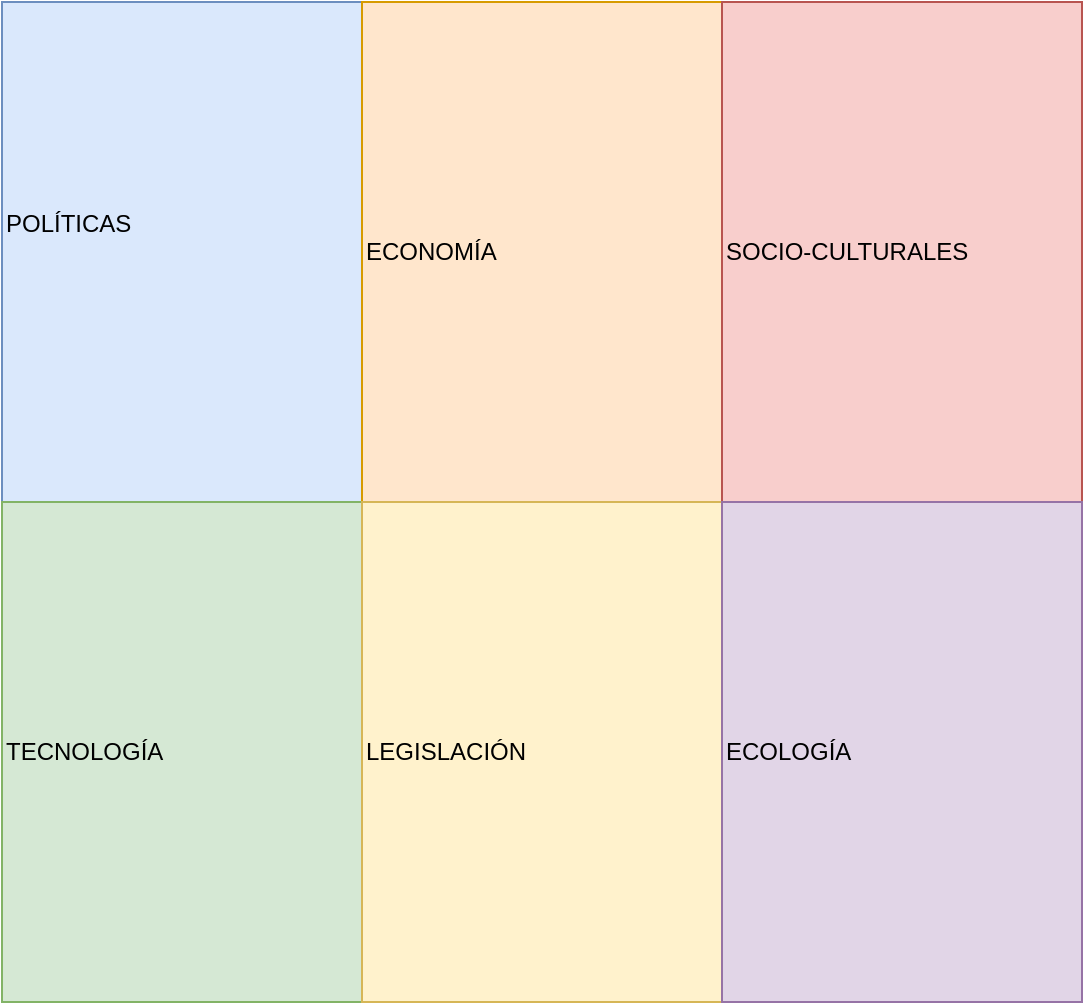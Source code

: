 <mxfile version="20.3.0" type="github">
  <diagram id="B4wwlrnDfWuLED-4GDn6" name="Pestel">
    <mxGraphModel dx="828" dy="483" grid="1" gridSize="10" guides="1" tooltips="1" connect="1" arrows="1" fold="1" page="1" pageScale="1" pageWidth="827" pageHeight="1169" math="0" shadow="0">
      <root>
        <mxCell id="0" />
        <mxCell id="1" parent="0" />
        <mxCell id="wZ9944_SYVBtTWwvehlu-1" value="POLÍTICAS&lt;br&gt;&lt;br&gt;&lt;br&gt;" style="rounded=0;whiteSpace=wrap;html=1;fillColor=#dae8fc;strokeColor=#6c8ebf;align=left;" vertex="1" parent="1">
          <mxGeometry x="130" y="150" width="180" height="250" as="geometry" />
        </mxCell>
        <mxCell id="wZ9944_SYVBtTWwvehlu-2" value="ECONOMÍA" style="rounded=0;whiteSpace=wrap;html=1;fillColor=#ffe6cc;strokeColor=#d79b00;align=left;" vertex="1" parent="1">
          <mxGeometry x="310" y="150" width="180" height="250" as="geometry" />
        </mxCell>
        <mxCell id="wZ9944_SYVBtTWwvehlu-3" value="SOCIO-CULTURALES" style="rounded=0;whiteSpace=wrap;html=1;fillColor=#f8cecc;strokeColor=#b85450;align=left;" vertex="1" parent="1">
          <mxGeometry x="490" y="150" width="180" height="250" as="geometry" />
        </mxCell>
        <mxCell id="wZ9944_SYVBtTWwvehlu-4" value="TECNOLOGÍA" style="rounded=0;whiteSpace=wrap;html=1;fillColor=#d5e8d4;strokeColor=#82b366;align=left;" vertex="1" parent="1">
          <mxGeometry x="130" y="400" width="180" height="250" as="geometry" />
        </mxCell>
        <mxCell id="wZ9944_SYVBtTWwvehlu-5" value="LEGISLACIÓN" style="rounded=0;whiteSpace=wrap;html=1;fillColor=#fff2cc;strokeColor=#d6b656;align=left;" vertex="1" parent="1">
          <mxGeometry x="310" y="400" width="180" height="250" as="geometry" />
        </mxCell>
        <mxCell id="wZ9944_SYVBtTWwvehlu-6" value="ECOLOGÍA" style="rounded=0;whiteSpace=wrap;html=1;fillColor=#e1d5e7;strokeColor=#9673a6;align=left;" vertex="1" parent="1">
          <mxGeometry x="490" y="400" width="180" height="250" as="geometry" />
        </mxCell>
      </root>
    </mxGraphModel>
  </diagram>
</mxfile>
